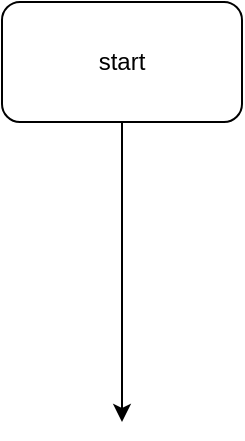 <mxfile version="17.4.5" type="github">
  <diagram id="qTALlHGgJesDtTSrSc2j" name="Page-1">
    <mxGraphModel dx="946" dy="614" grid="1" gridSize="10" guides="1" tooltips="1" connect="1" arrows="1" fold="1" page="1" pageScale="1" pageWidth="850" pageHeight="1100" math="0" shadow="0">
      <root>
        <mxCell id="0" />
        <mxCell id="1" parent="0" />
        <mxCell id="xzt_V9lPaAwOL1hTPgdt-2" value="start" style="rounded=1;whiteSpace=wrap;html=1;" parent="1" vertex="1">
          <mxGeometry x="340" y="70" width="120" height="60" as="geometry" />
        </mxCell>
        <mxCell id="0bG-GHf6ltAA2beCGxd8-1" value="" style="endArrow=classic;html=1;rounded=0;" edge="1" parent="1" source="xzt_V9lPaAwOL1hTPgdt-2">
          <mxGeometry width="50" height="50" relative="1" as="geometry">
            <mxPoint x="400" y="340" as="sourcePoint" />
            <mxPoint x="400" y="280" as="targetPoint" />
          </mxGeometry>
        </mxCell>
      </root>
    </mxGraphModel>
  </diagram>
</mxfile>

